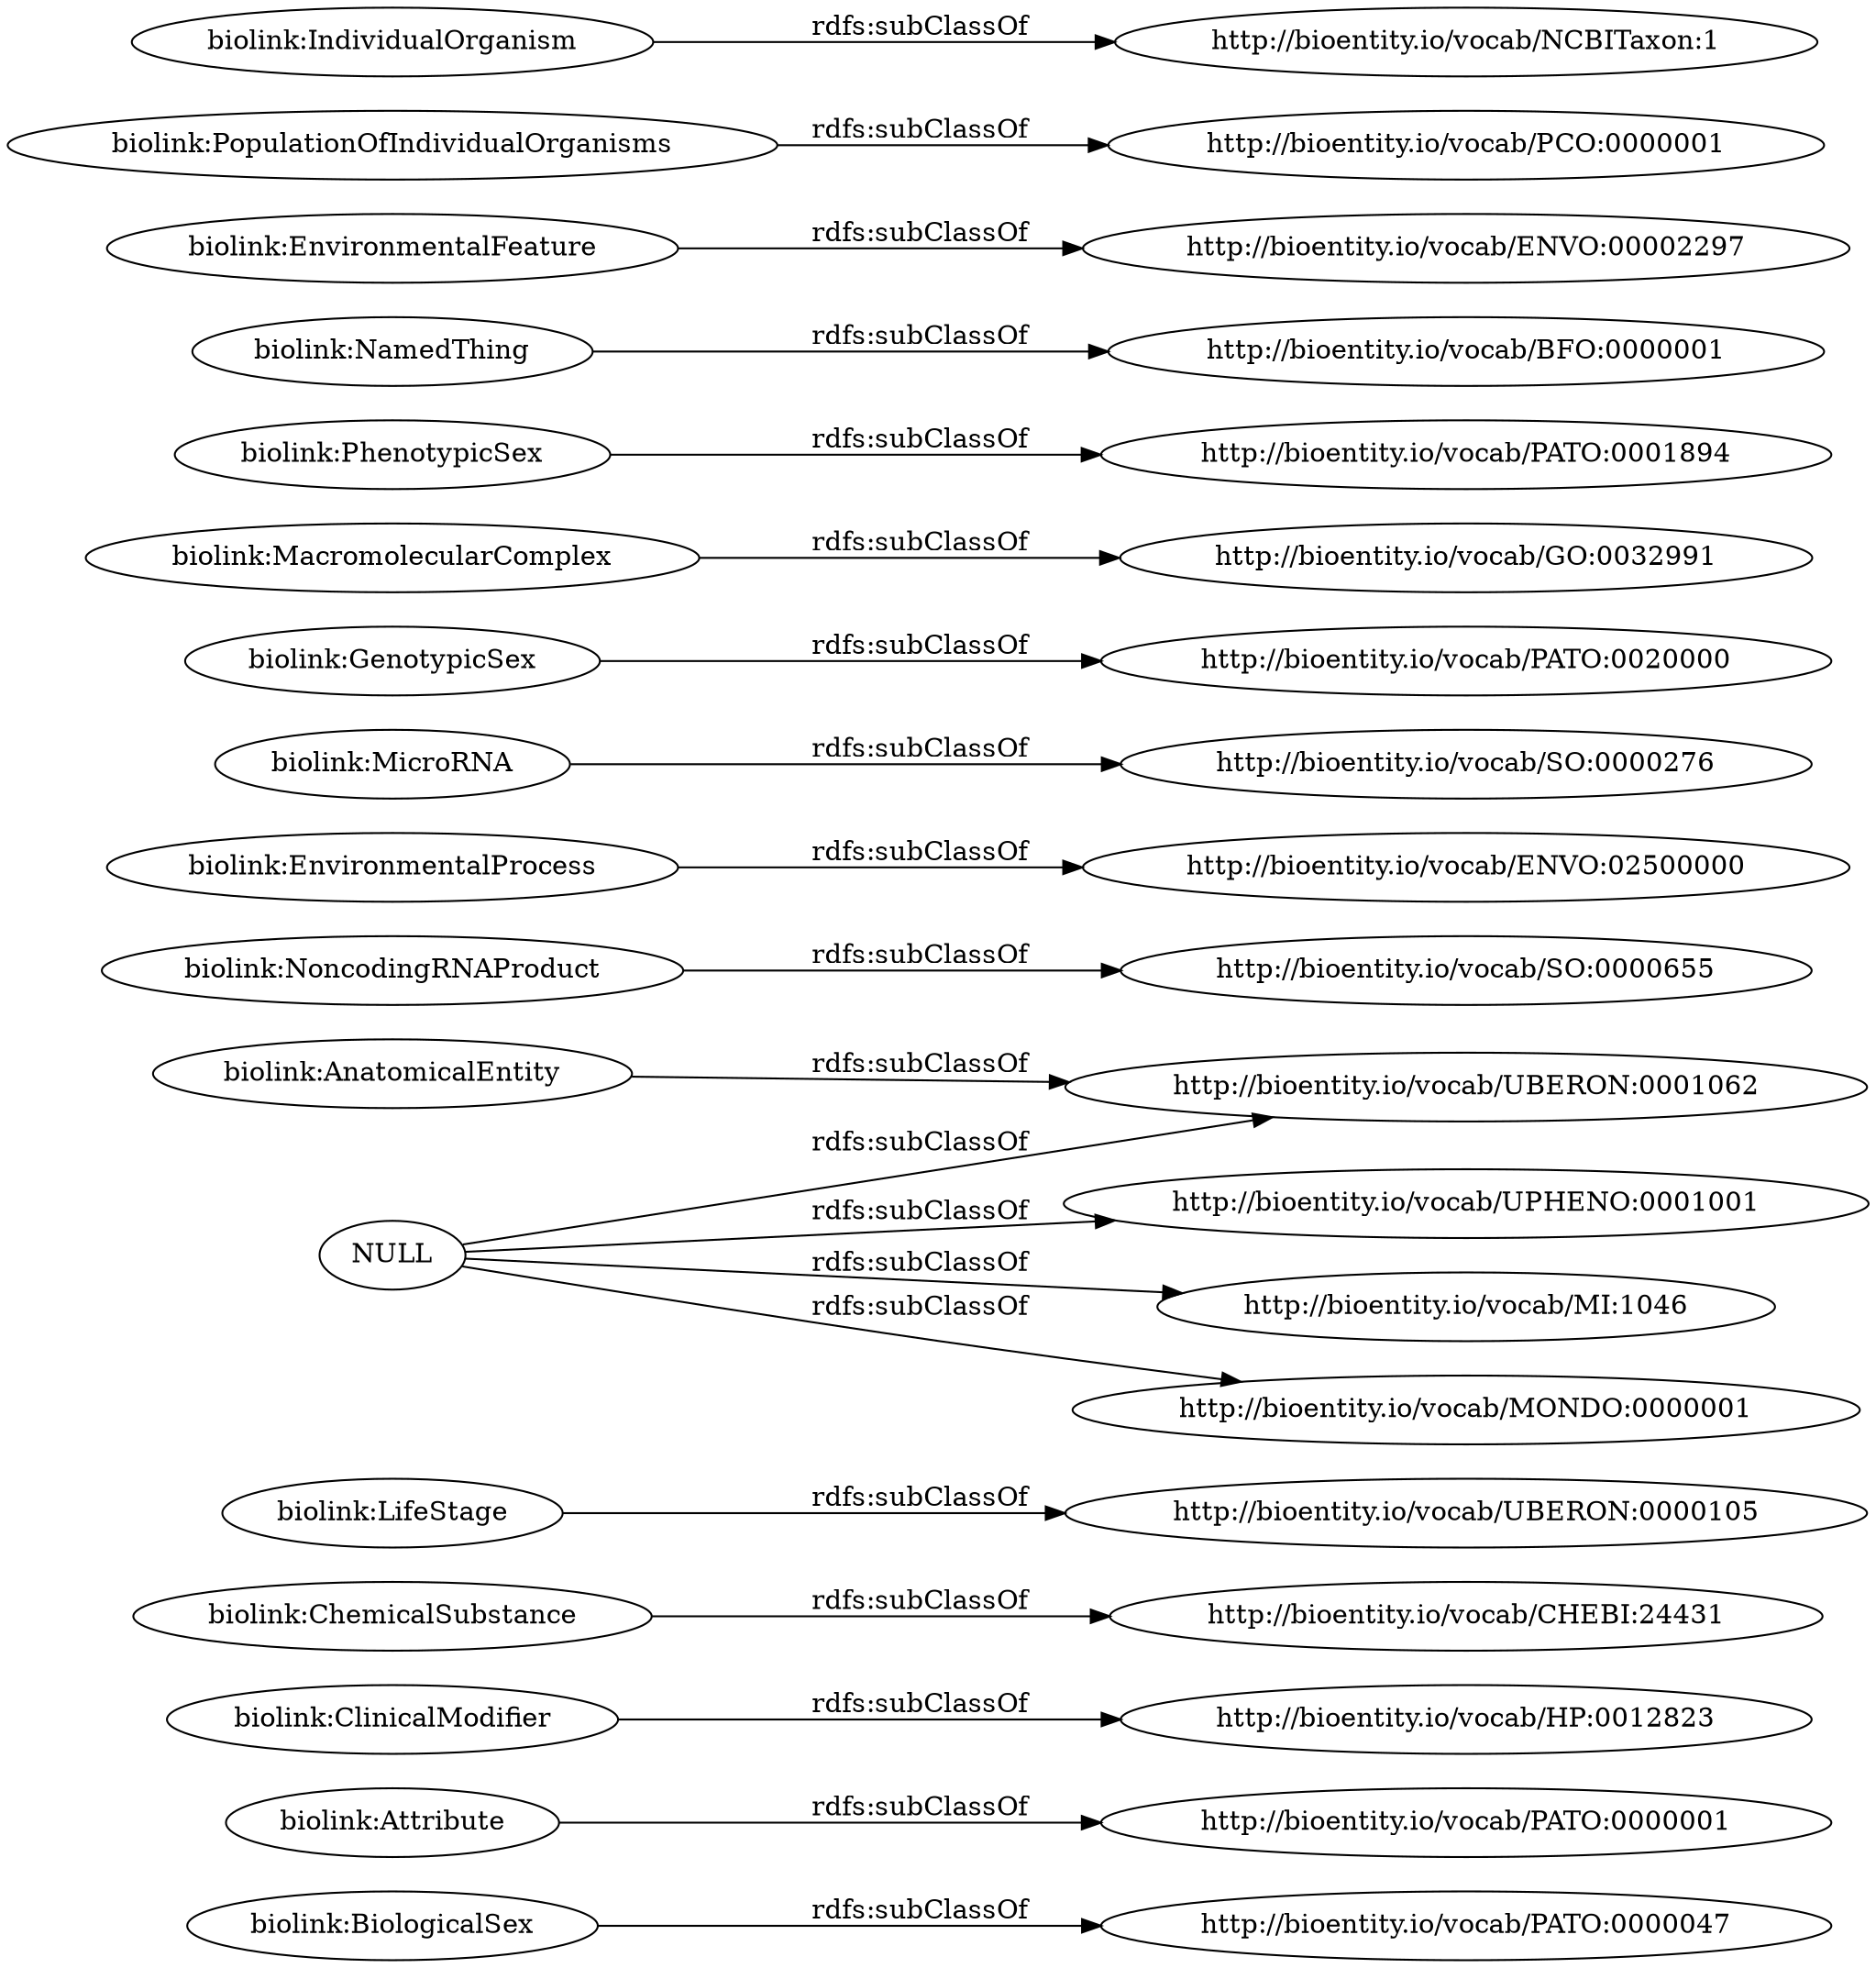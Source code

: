 digraph ar2dtool_diagram { 
rankdir=LR;
size="1000"
	"biolink:BiologicalSex" -> "http://bioentity.io/vocab/PATO:0000047" [ label = "rdfs:subClassOf" ];
	"biolink:Attribute" -> "http://bioentity.io/vocab/PATO:0000001" [ label = "rdfs:subClassOf" ];
	"biolink:ClinicalModifier" -> "http://bioentity.io/vocab/HP:0012823" [ label = "rdfs:subClassOf" ];
	"biolink:ChemicalSubstance" -> "http://bioentity.io/vocab/CHEBI:24431" [ label = "rdfs:subClassOf" ];
	"biolink:LifeStage" -> "http://bioentity.io/vocab/UBERON:0000105" [ label = "rdfs:subClassOf" ];
	"biolink:AnatomicalEntity" -> "http://bioentity.io/vocab/UBERON:0001062" [ label = "rdfs:subClassOf" ];
	"biolink:NoncodingRNAProduct" -> "http://bioentity.io/vocab/SO:0000655" [ label = "rdfs:subClassOf" ];
	"biolink:EnvironmentalProcess" -> "http://bioentity.io/vocab/ENVO:02500000" [ label = "rdfs:subClassOf" ];
	"biolink:MicroRNA" -> "http://bioentity.io/vocab/SO:0000276" [ label = "rdfs:subClassOf" ];
	"biolink:GenotypicSex" -> "http://bioentity.io/vocab/PATO:0020000" [ label = "rdfs:subClassOf" ];
	"biolink:MacromolecularComplex" -> "http://bioentity.io/vocab/GO:0032991" [ label = "rdfs:subClassOf" ];
	"biolink:PhenotypicSex" -> "http://bioentity.io/vocab/PATO:0001894" [ label = "rdfs:subClassOf" ];
	"biolink:NamedThing" -> "http://bioentity.io/vocab/BFO:0000001" [ label = "rdfs:subClassOf" ];
	"biolink:EnvironmentalFeature" -> "http://bioentity.io/vocab/ENVO:00002297" [ label = "rdfs:subClassOf" ];
	"NULL" -> "http://bioentity.io/vocab/UBERON:0001062" [ label = "rdfs:subClassOf" ];
	"NULL" -> "http://bioentity.io/vocab/UPHENO:0001001" [ label = "rdfs:subClassOf" ];
	"NULL" -> "http://bioentity.io/vocab/MI:1046" [ label = "rdfs:subClassOf" ];
	"NULL" -> "http://bioentity.io/vocab/MONDO:0000001" [ label = "rdfs:subClassOf" ];
	"biolink:PopulationOfIndividualOrganisms" -> "http://bioentity.io/vocab/PCO:0000001" [ label = "rdfs:subClassOf" ];
	"biolink:IndividualOrganism" -> "http://bioentity.io/vocab/NCBITaxon:1" [ label = "rdfs:subClassOf" ];

}
